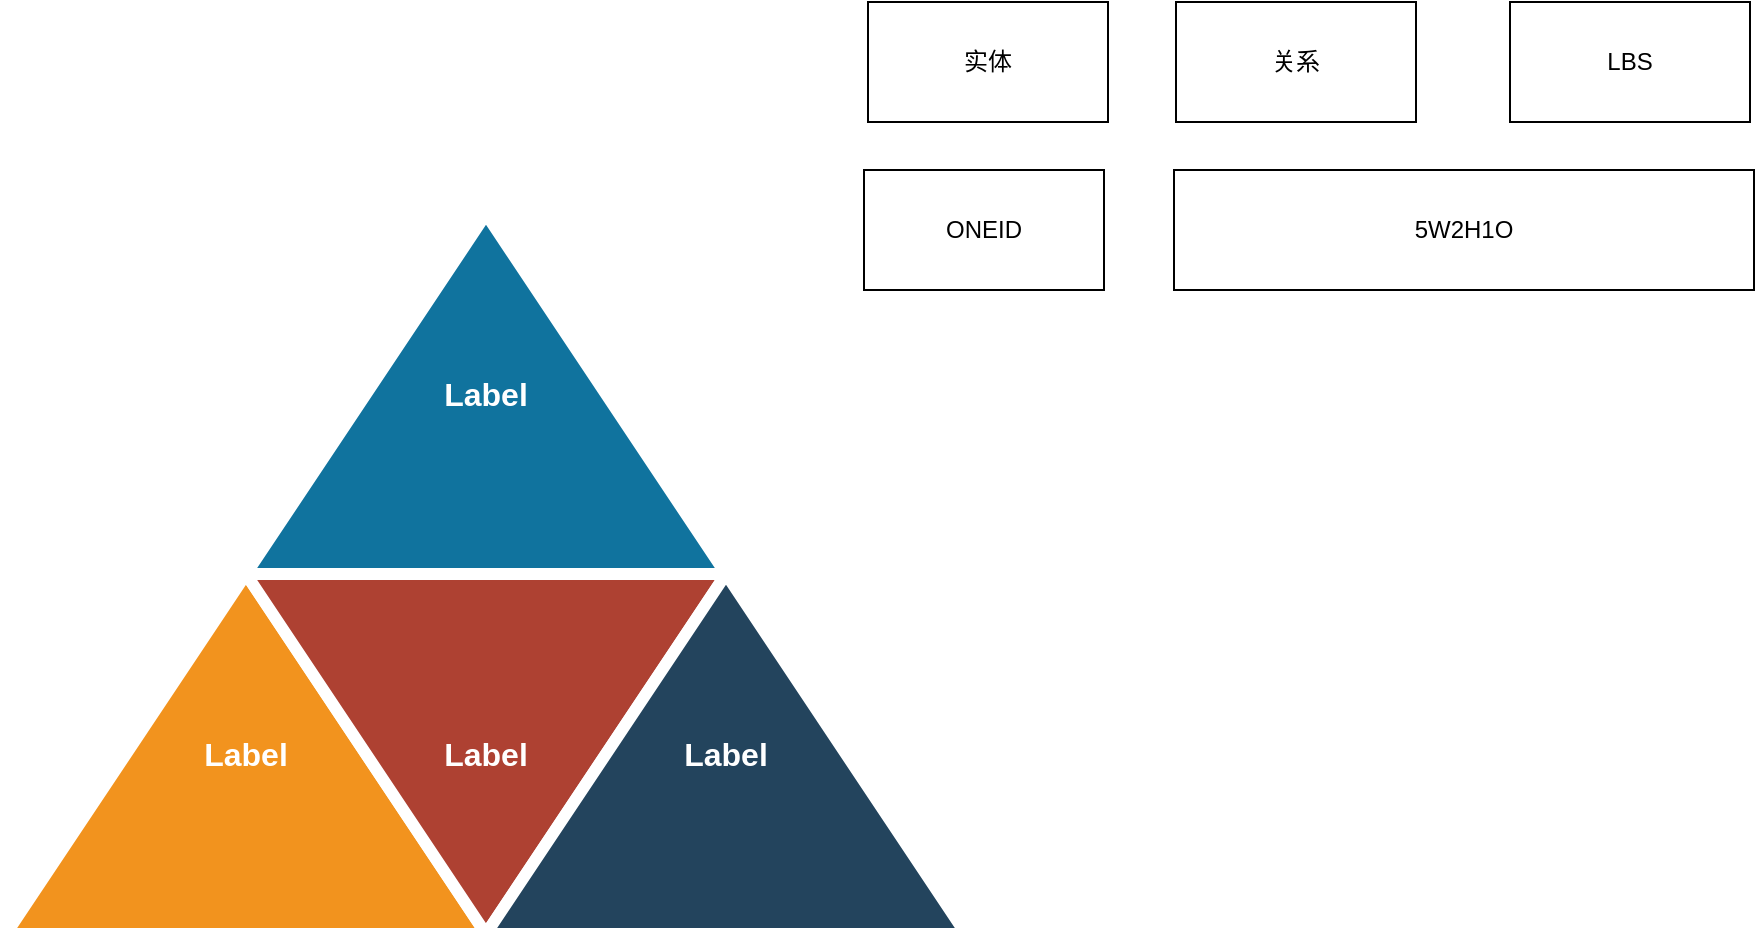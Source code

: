 <mxfile version="14.4.9" type="github">
  <diagram id="NiTnHcr_LVlx2KbL7AhV" name="Page-1">
    <mxGraphModel dx="1298" dy="700" grid="0" gridSize="10" guides="1" tooltips="1" connect="1" arrows="1" fold="1" page="1" pageScale="1" pageWidth="1654" pageHeight="1169" math="0" shadow="0">
      <root>
        <mxCell id="0" />
        <mxCell id="1" parent="0" />
        <mxCell id="wbtGTDq2fzlMvM350bxM-1" value="关系" style="rounded=0;whiteSpace=wrap;html=1;" vertex="1" parent="1">
          <mxGeometry x="863" y="338" width="120" height="60" as="geometry" />
        </mxCell>
        <mxCell id="wbtGTDq2fzlMvM350bxM-2" value="LBS" style="rounded=0;whiteSpace=wrap;html=1;" vertex="1" parent="1">
          <mxGeometry x="1030" y="338" width="120" height="60" as="geometry" />
        </mxCell>
        <mxCell id="wbtGTDq2fzlMvM350bxM-3" value="5W2H1O" style="rounded=0;whiteSpace=wrap;html=1;" vertex="1" parent="1">
          <mxGeometry x="862" y="422" width="290" height="60" as="geometry" />
        </mxCell>
        <mxCell id="wbtGTDq2fzlMvM350bxM-4" value="Label" style="triangle;whiteSpace=wrap;html=1;shadow=0;strokeColor=#FFFFFF;strokeWidth=6;fillColor=#10739E;fontSize=16;fontColor=#FFFFFF;align=center;direction=north;fontStyle=1" vertex="1" parent="1">
          <mxGeometry x="398" y="444" width="240" height="180" as="geometry" />
        </mxCell>
        <mxCell id="wbtGTDq2fzlMvM350bxM-5" value="Label" style="triangle;whiteSpace=wrap;html=1;shadow=0;strokeColor=#FFFFFF;strokeWidth=6;fillColor=#F2931E;fontSize=16;fontColor=#FFFFFF;align=center;direction=north;fontStyle=1" vertex="1" parent="1">
          <mxGeometry x="278" y="624" width="240" height="180" as="geometry" />
        </mxCell>
        <mxCell id="wbtGTDq2fzlMvM350bxM-6" value="Label" style="triangle;whiteSpace=wrap;html=1;shadow=0;strokeColor=#FFFFFF;strokeWidth=6;fillColor=#AE4132;fontSize=16;fontColor=#FFFFFF;align=center;direction=south;fontStyle=1" vertex="1" parent="1">
          <mxGeometry x="398" y="624" width="240" height="180" as="geometry" />
        </mxCell>
        <mxCell id="wbtGTDq2fzlMvM350bxM-7" value="Label" style="triangle;whiteSpace=wrap;html=1;shadow=0;strokeColor=#FFFFFF;strokeWidth=6;fillColor=#23445D;fontSize=16;fontColor=#FFFFFF;align=center;direction=north;fontStyle=1" vertex="1" parent="1">
          <mxGeometry x="518" y="624" width="240" height="180" as="geometry" />
        </mxCell>
        <mxCell id="wbtGTDq2fzlMvM350bxM-8" value="实体" style="rounded=0;whiteSpace=wrap;html=1;" vertex="1" parent="1">
          <mxGeometry x="709" y="338" width="120" height="60" as="geometry" />
        </mxCell>
        <mxCell id="wbtGTDq2fzlMvM350bxM-9" value="ONEID" style="rounded=0;whiteSpace=wrap;html=1;" vertex="1" parent="1">
          <mxGeometry x="707" y="422" width="120" height="60" as="geometry" />
        </mxCell>
      </root>
    </mxGraphModel>
  </diagram>
</mxfile>
